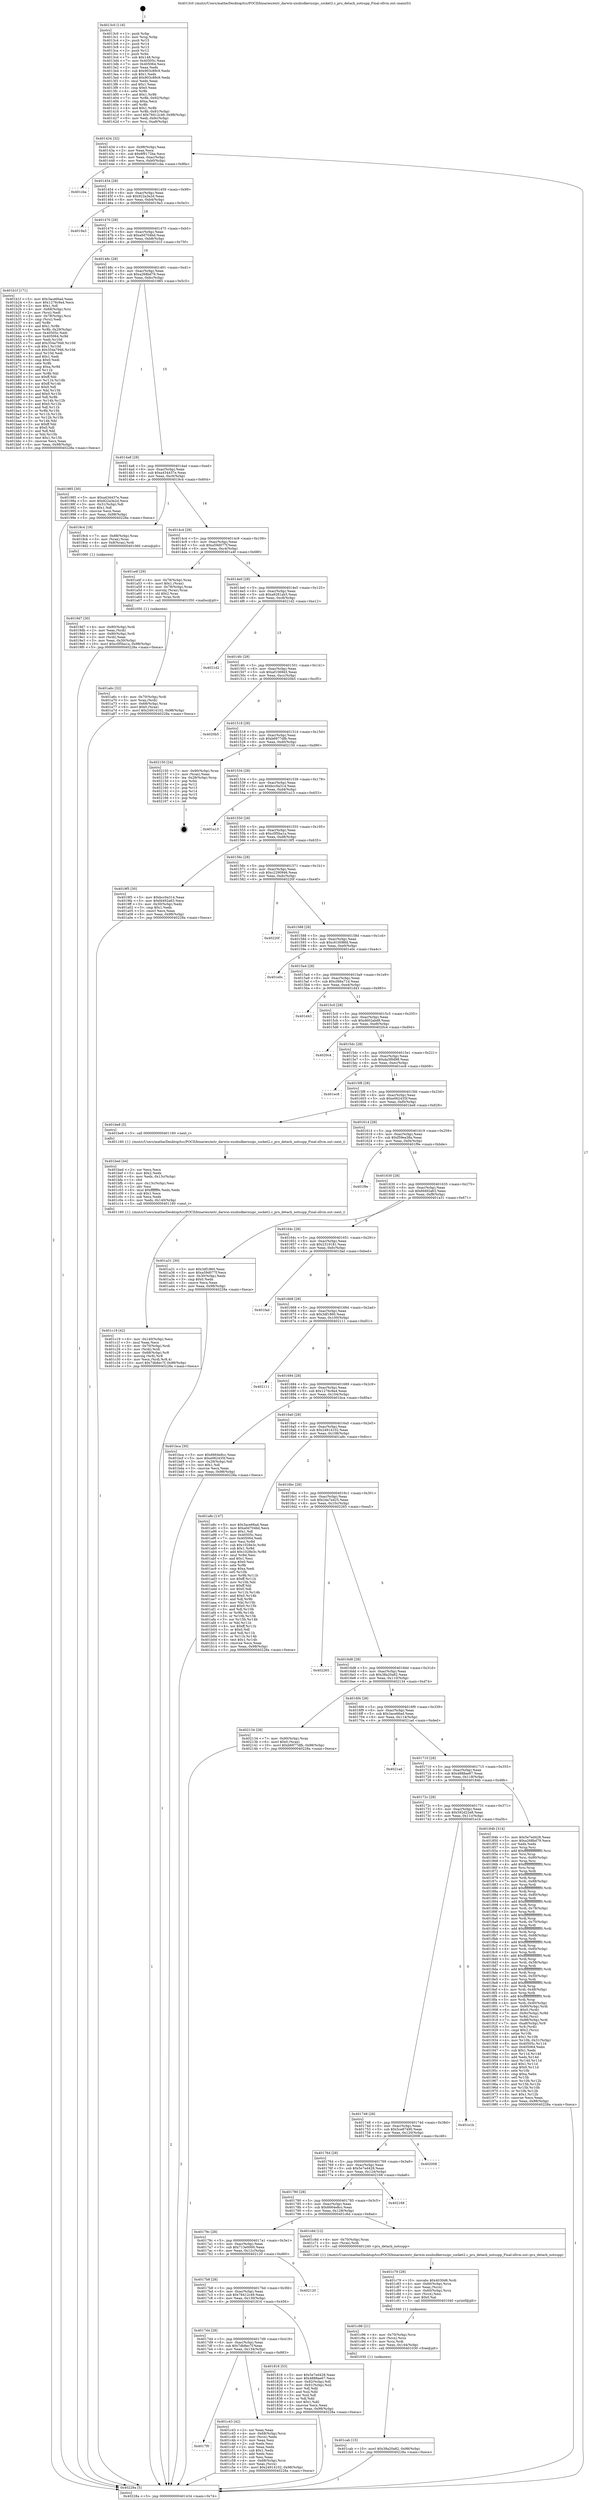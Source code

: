 digraph "0x4013c0" {
  label = "0x4013c0 (/mnt/c/Users/mathe/Desktop/tcc/POCII/binaries/extr_darwin-xnubsdkernuipc_socket2.c_pru_detach_notsupp_Final-ollvm.out::main(0))"
  labelloc = "t"
  node[shape=record]

  Entry [label="",width=0.3,height=0.3,shape=circle,fillcolor=black,style=filled]
  "0x401434" [label="{
     0x401434 [32]\l
     | [instrs]\l
     &nbsp;&nbsp;0x401434 \<+6\>: mov -0x98(%rbp),%eax\l
     &nbsp;&nbsp;0x40143a \<+2\>: mov %eax,%ecx\l
     &nbsp;&nbsp;0x40143c \<+6\>: sub $0x8f9172be,%ecx\l
     &nbsp;&nbsp;0x401442 \<+6\>: mov %eax,-0xac(%rbp)\l
     &nbsp;&nbsp;0x401448 \<+6\>: mov %ecx,-0xb0(%rbp)\l
     &nbsp;&nbsp;0x40144e \<+6\>: je 0000000000401cba \<main+0x8fa\>\l
  }"]
  "0x401cba" [label="{
     0x401cba\l
  }", style=dashed]
  "0x401454" [label="{
     0x401454 [28]\l
     | [instrs]\l
     &nbsp;&nbsp;0x401454 \<+5\>: jmp 0000000000401459 \<main+0x99\>\l
     &nbsp;&nbsp;0x401459 \<+6\>: mov -0xac(%rbp),%eax\l
     &nbsp;&nbsp;0x40145f \<+5\>: sub $0x922a3e2d,%eax\l
     &nbsp;&nbsp;0x401464 \<+6\>: mov %eax,-0xb4(%rbp)\l
     &nbsp;&nbsp;0x40146a \<+6\>: je 00000000004019a3 \<main+0x5e3\>\l
  }"]
  Exit [label="",width=0.3,height=0.3,shape=circle,fillcolor=black,style=filled,peripheries=2]
  "0x4019a3" [label="{
     0x4019a3\l
  }", style=dashed]
  "0x401470" [label="{
     0x401470 [28]\l
     | [instrs]\l
     &nbsp;&nbsp;0x401470 \<+5\>: jmp 0000000000401475 \<main+0xb5\>\l
     &nbsp;&nbsp;0x401475 \<+6\>: mov -0xac(%rbp),%eax\l
     &nbsp;&nbsp;0x40147b \<+5\>: sub $0xa0d704bd,%eax\l
     &nbsp;&nbsp;0x401480 \<+6\>: mov %eax,-0xb8(%rbp)\l
     &nbsp;&nbsp;0x401486 \<+6\>: je 0000000000401b1f \<main+0x75f\>\l
  }"]
  "0x401cab" [label="{
     0x401cab [15]\l
     | [instrs]\l
     &nbsp;&nbsp;0x401cab \<+10\>: movl $0x38a20a82,-0x98(%rbp)\l
     &nbsp;&nbsp;0x401cb5 \<+5\>: jmp 000000000040228a \<main+0xeca\>\l
  }"]
  "0x401b1f" [label="{
     0x401b1f [171]\l
     | [instrs]\l
     &nbsp;&nbsp;0x401b1f \<+5\>: mov $0x3ace66ad,%eax\l
     &nbsp;&nbsp;0x401b24 \<+5\>: mov $0x1276c9a4,%ecx\l
     &nbsp;&nbsp;0x401b29 \<+2\>: mov $0x1,%dl\l
     &nbsp;&nbsp;0x401b2b \<+4\>: mov -0x68(%rbp),%rsi\l
     &nbsp;&nbsp;0x401b2f \<+2\>: mov (%rsi),%edi\l
     &nbsp;&nbsp;0x401b31 \<+4\>: mov -0x78(%rbp),%rsi\l
     &nbsp;&nbsp;0x401b35 \<+2\>: cmp (%rsi),%edi\l
     &nbsp;&nbsp;0x401b37 \<+4\>: setl %r8b\l
     &nbsp;&nbsp;0x401b3b \<+4\>: and $0x1,%r8b\l
     &nbsp;&nbsp;0x401b3f \<+4\>: mov %r8b,-0x29(%rbp)\l
     &nbsp;&nbsp;0x401b43 \<+7\>: mov 0x40505c,%edi\l
     &nbsp;&nbsp;0x401b4a \<+8\>: mov 0x405064,%r9d\l
     &nbsp;&nbsp;0x401b52 \<+3\>: mov %edi,%r10d\l
     &nbsp;&nbsp;0x401b55 \<+7\>: add $0x354a7946,%r10d\l
     &nbsp;&nbsp;0x401b5c \<+4\>: sub $0x1,%r10d\l
     &nbsp;&nbsp;0x401b60 \<+7\>: sub $0x354a7946,%r10d\l
     &nbsp;&nbsp;0x401b67 \<+4\>: imul %r10d,%edi\l
     &nbsp;&nbsp;0x401b6b \<+3\>: and $0x1,%edi\l
     &nbsp;&nbsp;0x401b6e \<+3\>: cmp $0x0,%edi\l
     &nbsp;&nbsp;0x401b71 \<+4\>: sete %r8b\l
     &nbsp;&nbsp;0x401b75 \<+4\>: cmp $0xa,%r9d\l
     &nbsp;&nbsp;0x401b79 \<+4\>: setl %r11b\l
     &nbsp;&nbsp;0x401b7d \<+3\>: mov %r8b,%bl\l
     &nbsp;&nbsp;0x401b80 \<+3\>: xor $0xff,%bl\l
     &nbsp;&nbsp;0x401b83 \<+3\>: mov %r11b,%r14b\l
     &nbsp;&nbsp;0x401b86 \<+4\>: xor $0xff,%r14b\l
     &nbsp;&nbsp;0x401b8a \<+3\>: xor $0x0,%dl\l
     &nbsp;&nbsp;0x401b8d \<+3\>: mov %bl,%r15b\l
     &nbsp;&nbsp;0x401b90 \<+4\>: and $0x0,%r15b\l
     &nbsp;&nbsp;0x401b94 \<+3\>: and %dl,%r8b\l
     &nbsp;&nbsp;0x401b97 \<+3\>: mov %r14b,%r12b\l
     &nbsp;&nbsp;0x401b9a \<+4\>: and $0x0,%r12b\l
     &nbsp;&nbsp;0x401b9e \<+3\>: and %dl,%r11b\l
     &nbsp;&nbsp;0x401ba1 \<+3\>: or %r8b,%r15b\l
     &nbsp;&nbsp;0x401ba4 \<+3\>: or %r11b,%r12b\l
     &nbsp;&nbsp;0x401ba7 \<+3\>: xor %r12b,%r15b\l
     &nbsp;&nbsp;0x401baa \<+3\>: or %r14b,%bl\l
     &nbsp;&nbsp;0x401bad \<+3\>: xor $0xff,%bl\l
     &nbsp;&nbsp;0x401bb0 \<+3\>: or $0x0,%dl\l
     &nbsp;&nbsp;0x401bb3 \<+2\>: and %dl,%bl\l
     &nbsp;&nbsp;0x401bb5 \<+3\>: or %bl,%r15b\l
     &nbsp;&nbsp;0x401bb8 \<+4\>: test $0x1,%r15b\l
     &nbsp;&nbsp;0x401bbc \<+3\>: cmovne %ecx,%eax\l
     &nbsp;&nbsp;0x401bbf \<+6\>: mov %eax,-0x98(%rbp)\l
     &nbsp;&nbsp;0x401bc5 \<+5\>: jmp 000000000040228a \<main+0xeca\>\l
  }"]
  "0x40148c" [label="{
     0x40148c [28]\l
     | [instrs]\l
     &nbsp;&nbsp;0x40148c \<+5\>: jmp 0000000000401491 \<main+0xd1\>\l
     &nbsp;&nbsp;0x401491 \<+6\>: mov -0xac(%rbp),%eax\l
     &nbsp;&nbsp;0x401497 \<+5\>: sub $0xa268bd79,%eax\l
     &nbsp;&nbsp;0x40149c \<+6\>: mov %eax,-0xbc(%rbp)\l
     &nbsp;&nbsp;0x4014a2 \<+6\>: je 0000000000401985 \<main+0x5c5\>\l
  }"]
  "0x401c96" [label="{
     0x401c96 [21]\l
     | [instrs]\l
     &nbsp;&nbsp;0x401c96 \<+4\>: mov -0x70(%rbp),%rcx\l
     &nbsp;&nbsp;0x401c9a \<+3\>: mov (%rcx),%rcx\l
     &nbsp;&nbsp;0x401c9d \<+3\>: mov %rcx,%rdi\l
     &nbsp;&nbsp;0x401ca0 \<+6\>: mov %eax,-0x144(%rbp)\l
     &nbsp;&nbsp;0x401ca6 \<+5\>: call 0000000000401030 \<free@plt\>\l
     | [calls]\l
     &nbsp;&nbsp;0x401030 \{1\} (unknown)\l
  }"]
  "0x401985" [label="{
     0x401985 [30]\l
     | [instrs]\l
     &nbsp;&nbsp;0x401985 \<+5\>: mov $0xa434437e,%eax\l
     &nbsp;&nbsp;0x40198a \<+5\>: mov $0x922a3e2d,%ecx\l
     &nbsp;&nbsp;0x40198f \<+3\>: mov -0x31(%rbp),%dl\l
     &nbsp;&nbsp;0x401992 \<+3\>: test $0x1,%dl\l
     &nbsp;&nbsp;0x401995 \<+3\>: cmovne %ecx,%eax\l
     &nbsp;&nbsp;0x401998 \<+6\>: mov %eax,-0x98(%rbp)\l
     &nbsp;&nbsp;0x40199e \<+5\>: jmp 000000000040228a \<main+0xeca\>\l
  }"]
  "0x4014a8" [label="{
     0x4014a8 [28]\l
     | [instrs]\l
     &nbsp;&nbsp;0x4014a8 \<+5\>: jmp 00000000004014ad \<main+0xed\>\l
     &nbsp;&nbsp;0x4014ad \<+6\>: mov -0xac(%rbp),%eax\l
     &nbsp;&nbsp;0x4014b3 \<+5\>: sub $0xa434437e,%eax\l
     &nbsp;&nbsp;0x4014b8 \<+6\>: mov %eax,-0xc0(%rbp)\l
     &nbsp;&nbsp;0x4014be \<+6\>: je 00000000004019c4 \<main+0x604\>\l
  }"]
  "0x401c79" [label="{
     0x401c79 [29]\l
     | [instrs]\l
     &nbsp;&nbsp;0x401c79 \<+10\>: movabs $0x4030d6,%rdi\l
     &nbsp;&nbsp;0x401c83 \<+4\>: mov -0x60(%rbp),%rcx\l
     &nbsp;&nbsp;0x401c87 \<+2\>: mov %eax,(%rcx)\l
     &nbsp;&nbsp;0x401c89 \<+4\>: mov -0x60(%rbp),%rcx\l
     &nbsp;&nbsp;0x401c8d \<+2\>: mov (%rcx),%esi\l
     &nbsp;&nbsp;0x401c8f \<+2\>: mov $0x0,%al\l
     &nbsp;&nbsp;0x401c91 \<+5\>: call 0000000000401040 \<printf@plt\>\l
     | [calls]\l
     &nbsp;&nbsp;0x401040 \{1\} (unknown)\l
  }"]
  "0x4019c4" [label="{
     0x4019c4 [19]\l
     | [instrs]\l
     &nbsp;&nbsp;0x4019c4 \<+7\>: mov -0x88(%rbp),%rax\l
     &nbsp;&nbsp;0x4019cb \<+3\>: mov (%rax),%rax\l
     &nbsp;&nbsp;0x4019ce \<+4\>: mov 0x8(%rax),%rdi\l
     &nbsp;&nbsp;0x4019d2 \<+5\>: call 0000000000401060 \<atoi@plt\>\l
     | [calls]\l
     &nbsp;&nbsp;0x401060 \{1\} (unknown)\l
  }"]
  "0x4014c4" [label="{
     0x4014c4 [28]\l
     | [instrs]\l
     &nbsp;&nbsp;0x4014c4 \<+5\>: jmp 00000000004014c9 \<main+0x109\>\l
     &nbsp;&nbsp;0x4014c9 \<+6\>: mov -0xac(%rbp),%eax\l
     &nbsp;&nbsp;0x4014cf \<+5\>: sub $0xa59d077f,%eax\l
     &nbsp;&nbsp;0x4014d4 \<+6\>: mov %eax,-0xc4(%rbp)\l
     &nbsp;&nbsp;0x4014da \<+6\>: je 0000000000401a4f \<main+0x68f\>\l
  }"]
  "0x4017f0" [label="{
     0x4017f0\l
  }", style=dashed]
  "0x401a4f" [label="{
     0x401a4f [29]\l
     | [instrs]\l
     &nbsp;&nbsp;0x401a4f \<+4\>: mov -0x78(%rbp),%rax\l
     &nbsp;&nbsp;0x401a53 \<+6\>: movl $0x1,(%rax)\l
     &nbsp;&nbsp;0x401a59 \<+4\>: mov -0x78(%rbp),%rax\l
     &nbsp;&nbsp;0x401a5d \<+3\>: movslq (%rax),%rax\l
     &nbsp;&nbsp;0x401a60 \<+4\>: shl $0x2,%rax\l
     &nbsp;&nbsp;0x401a64 \<+3\>: mov %rax,%rdi\l
     &nbsp;&nbsp;0x401a67 \<+5\>: call 0000000000401050 \<malloc@plt\>\l
     | [calls]\l
     &nbsp;&nbsp;0x401050 \{1\} (unknown)\l
  }"]
  "0x4014e0" [label="{
     0x4014e0 [28]\l
     | [instrs]\l
     &nbsp;&nbsp;0x4014e0 \<+5\>: jmp 00000000004014e5 \<main+0x125\>\l
     &nbsp;&nbsp;0x4014e5 \<+6\>: mov -0xac(%rbp),%eax\l
     &nbsp;&nbsp;0x4014eb \<+5\>: sub $0xa9281ab3,%eax\l
     &nbsp;&nbsp;0x4014f0 \<+6\>: mov %eax,-0xc8(%rbp)\l
     &nbsp;&nbsp;0x4014f6 \<+6\>: je 00000000004021d2 \<main+0xe12\>\l
  }"]
  "0x401c43" [label="{
     0x401c43 [42]\l
     | [instrs]\l
     &nbsp;&nbsp;0x401c43 \<+2\>: xor %eax,%eax\l
     &nbsp;&nbsp;0x401c45 \<+4\>: mov -0x68(%rbp),%rcx\l
     &nbsp;&nbsp;0x401c49 \<+2\>: mov (%rcx),%edx\l
     &nbsp;&nbsp;0x401c4b \<+2\>: mov %eax,%esi\l
     &nbsp;&nbsp;0x401c4d \<+2\>: sub %edx,%esi\l
     &nbsp;&nbsp;0x401c4f \<+2\>: mov %eax,%edx\l
     &nbsp;&nbsp;0x401c51 \<+3\>: sub $0x1,%edx\l
     &nbsp;&nbsp;0x401c54 \<+2\>: add %edx,%esi\l
     &nbsp;&nbsp;0x401c56 \<+2\>: sub %esi,%eax\l
     &nbsp;&nbsp;0x401c58 \<+4\>: mov -0x68(%rbp),%rcx\l
     &nbsp;&nbsp;0x401c5c \<+2\>: mov %eax,(%rcx)\l
     &nbsp;&nbsp;0x401c5e \<+10\>: movl $0x24914102,-0x98(%rbp)\l
     &nbsp;&nbsp;0x401c68 \<+5\>: jmp 000000000040228a \<main+0xeca\>\l
  }"]
  "0x4021d2" [label="{
     0x4021d2\l
  }", style=dashed]
  "0x4014fc" [label="{
     0x4014fc [28]\l
     | [instrs]\l
     &nbsp;&nbsp;0x4014fc \<+5\>: jmp 0000000000401501 \<main+0x141\>\l
     &nbsp;&nbsp;0x401501 \<+6\>: mov -0xac(%rbp),%eax\l
     &nbsp;&nbsp;0x401507 \<+5\>: sub $0xaf1569d3,%eax\l
     &nbsp;&nbsp;0x40150c \<+6\>: mov %eax,-0xcc(%rbp)\l
     &nbsp;&nbsp;0x401512 \<+6\>: je 00000000004020b5 \<main+0xcf5\>\l
  }"]
  "0x401c19" [label="{
     0x401c19 [42]\l
     | [instrs]\l
     &nbsp;&nbsp;0x401c19 \<+6\>: mov -0x140(%rbp),%ecx\l
     &nbsp;&nbsp;0x401c1f \<+3\>: imul %eax,%ecx\l
     &nbsp;&nbsp;0x401c22 \<+4\>: mov -0x70(%rbp),%rdi\l
     &nbsp;&nbsp;0x401c26 \<+3\>: mov (%rdi),%rdi\l
     &nbsp;&nbsp;0x401c29 \<+4\>: mov -0x68(%rbp),%r8\l
     &nbsp;&nbsp;0x401c2d \<+3\>: movslq (%r8),%r8\l
     &nbsp;&nbsp;0x401c30 \<+4\>: mov %ecx,(%rdi,%r8,4)\l
     &nbsp;&nbsp;0x401c34 \<+10\>: movl $0x7db8ec7f,-0x98(%rbp)\l
     &nbsp;&nbsp;0x401c3e \<+5\>: jmp 000000000040228a \<main+0xeca\>\l
  }"]
  "0x4020b5" [label="{
     0x4020b5\l
  }", style=dashed]
  "0x401518" [label="{
     0x401518 [28]\l
     | [instrs]\l
     &nbsp;&nbsp;0x401518 \<+5\>: jmp 000000000040151d \<main+0x15d\>\l
     &nbsp;&nbsp;0x40151d \<+6\>: mov -0xac(%rbp),%eax\l
     &nbsp;&nbsp;0x401523 \<+5\>: sub $0xb6977dfb,%eax\l
     &nbsp;&nbsp;0x401528 \<+6\>: mov %eax,-0xd0(%rbp)\l
     &nbsp;&nbsp;0x40152e \<+6\>: je 0000000000402150 \<main+0xd90\>\l
  }"]
  "0x401bed" [label="{
     0x401bed [44]\l
     | [instrs]\l
     &nbsp;&nbsp;0x401bed \<+2\>: xor %ecx,%ecx\l
     &nbsp;&nbsp;0x401bef \<+5\>: mov $0x2,%edx\l
     &nbsp;&nbsp;0x401bf4 \<+6\>: mov %edx,-0x13c(%rbp)\l
     &nbsp;&nbsp;0x401bfa \<+1\>: cltd\l
     &nbsp;&nbsp;0x401bfb \<+6\>: mov -0x13c(%rbp),%esi\l
     &nbsp;&nbsp;0x401c01 \<+2\>: idiv %esi\l
     &nbsp;&nbsp;0x401c03 \<+6\>: imul $0xfffffffe,%edx,%edx\l
     &nbsp;&nbsp;0x401c09 \<+3\>: sub $0x1,%ecx\l
     &nbsp;&nbsp;0x401c0c \<+2\>: sub %ecx,%edx\l
     &nbsp;&nbsp;0x401c0e \<+6\>: mov %edx,-0x140(%rbp)\l
     &nbsp;&nbsp;0x401c14 \<+5\>: call 0000000000401160 \<next_i\>\l
     | [calls]\l
     &nbsp;&nbsp;0x401160 \{1\} (/mnt/c/Users/mathe/Desktop/tcc/POCII/binaries/extr_darwin-xnubsdkernuipc_socket2.c_pru_detach_notsupp_Final-ollvm.out::next_i)\l
  }"]
  "0x402150" [label="{
     0x402150 [24]\l
     | [instrs]\l
     &nbsp;&nbsp;0x402150 \<+7\>: mov -0x90(%rbp),%rax\l
     &nbsp;&nbsp;0x402157 \<+2\>: mov (%rax),%eax\l
     &nbsp;&nbsp;0x402159 \<+4\>: lea -0x28(%rbp),%rsp\l
     &nbsp;&nbsp;0x40215d \<+1\>: pop %rbx\l
     &nbsp;&nbsp;0x40215e \<+2\>: pop %r12\l
     &nbsp;&nbsp;0x402160 \<+2\>: pop %r13\l
     &nbsp;&nbsp;0x402162 \<+2\>: pop %r14\l
     &nbsp;&nbsp;0x402164 \<+2\>: pop %r15\l
     &nbsp;&nbsp;0x402166 \<+1\>: pop %rbp\l
     &nbsp;&nbsp;0x402167 \<+1\>: ret\l
  }"]
  "0x401534" [label="{
     0x401534 [28]\l
     | [instrs]\l
     &nbsp;&nbsp;0x401534 \<+5\>: jmp 0000000000401539 \<main+0x179\>\l
     &nbsp;&nbsp;0x401539 \<+6\>: mov -0xac(%rbp),%eax\l
     &nbsp;&nbsp;0x40153f \<+5\>: sub $0xbcc0a314,%eax\l
     &nbsp;&nbsp;0x401544 \<+6\>: mov %eax,-0xd4(%rbp)\l
     &nbsp;&nbsp;0x40154a \<+6\>: je 0000000000401a13 \<main+0x653\>\l
  }"]
  "0x401a6c" [label="{
     0x401a6c [32]\l
     | [instrs]\l
     &nbsp;&nbsp;0x401a6c \<+4\>: mov -0x70(%rbp),%rdi\l
     &nbsp;&nbsp;0x401a70 \<+3\>: mov %rax,(%rdi)\l
     &nbsp;&nbsp;0x401a73 \<+4\>: mov -0x68(%rbp),%rax\l
     &nbsp;&nbsp;0x401a77 \<+6\>: movl $0x0,(%rax)\l
     &nbsp;&nbsp;0x401a7d \<+10\>: movl $0x24914102,-0x98(%rbp)\l
     &nbsp;&nbsp;0x401a87 \<+5\>: jmp 000000000040228a \<main+0xeca\>\l
  }"]
  "0x401a13" [label="{
     0x401a13\l
  }", style=dashed]
  "0x401550" [label="{
     0x401550 [28]\l
     | [instrs]\l
     &nbsp;&nbsp;0x401550 \<+5\>: jmp 0000000000401555 \<main+0x195\>\l
     &nbsp;&nbsp;0x401555 \<+6\>: mov -0xac(%rbp),%eax\l
     &nbsp;&nbsp;0x40155b \<+5\>: sub $0xc0f5ba1a,%eax\l
     &nbsp;&nbsp;0x401560 \<+6\>: mov %eax,-0xd8(%rbp)\l
     &nbsp;&nbsp;0x401566 \<+6\>: je 00000000004019f5 \<main+0x635\>\l
  }"]
  "0x4019d7" [label="{
     0x4019d7 [30]\l
     | [instrs]\l
     &nbsp;&nbsp;0x4019d7 \<+4\>: mov -0x80(%rbp),%rdi\l
     &nbsp;&nbsp;0x4019db \<+2\>: mov %eax,(%rdi)\l
     &nbsp;&nbsp;0x4019dd \<+4\>: mov -0x80(%rbp),%rdi\l
     &nbsp;&nbsp;0x4019e1 \<+2\>: mov (%rdi),%eax\l
     &nbsp;&nbsp;0x4019e3 \<+3\>: mov %eax,-0x30(%rbp)\l
     &nbsp;&nbsp;0x4019e6 \<+10\>: movl $0xc0f5ba1a,-0x98(%rbp)\l
     &nbsp;&nbsp;0x4019f0 \<+5\>: jmp 000000000040228a \<main+0xeca\>\l
  }"]
  "0x4019f5" [label="{
     0x4019f5 [30]\l
     | [instrs]\l
     &nbsp;&nbsp;0x4019f5 \<+5\>: mov $0xbcc0a314,%eax\l
     &nbsp;&nbsp;0x4019fa \<+5\>: mov $0xfd492a63,%ecx\l
     &nbsp;&nbsp;0x4019ff \<+3\>: mov -0x30(%rbp),%edx\l
     &nbsp;&nbsp;0x401a02 \<+3\>: cmp $0x1,%edx\l
     &nbsp;&nbsp;0x401a05 \<+3\>: cmovl %ecx,%eax\l
     &nbsp;&nbsp;0x401a08 \<+6\>: mov %eax,-0x98(%rbp)\l
     &nbsp;&nbsp;0x401a0e \<+5\>: jmp 000000000040228a \<main+0xeca\>\l
  }"]
  "0x40156c" [label="{
     0x40156c [28]\l
     | [instrs]\l
     &nbsp;&nbsp;0x40156c \<+5\>: jmp 0000000000401571 \<main+0x1b1\>\l
     &nbsp;&nbsp;0x401571 \<+6\>: mov -0xac(%rbp),%eax\l
     &nbsp;&nbsp;0x401577 \<+5\>: sub $0xc2290946,%eax\l
     &nbsp;&nbsp;0x40157c \<+6\>: mov %eax,-0xdc(%rbp)\l
     &nbsp;&nbsp;0x401582 \<+6\>: je 000000000040220f \<main+0xe4f\>\l
  }"]
  "0x4013c0" [label="{
     0x4013c0 [116]\l
     | [instrs]\l
     &nbsp;&nbsp;0x4013c0 \<+1\>: push %rbp\l
     &nbsp;&nbsp;0x4013c1 \<+3\>: mov %rsp,%rbp\l
     &nbsp;&nbsp;0x4013c4 \<+2\>: push %r15\l
     &nbsp;&nbsp;0x4013c6 \<+2\>: push %r14\l
     &nbsp;&nbsp;0x4013c8 \<+2\>: push %r13\l
     &nbsp;&nbsp;0x4013ca \<+2\>: push %r12\l
     &nbsp;&nbsp;0x4013cc \<+1\>: push %rbx\l
     &nbsp;&nbsp;0x4013cd \<+7\>: sub $0x148,%rsp\l
     &nbsp;&nbsp;0x4013d4 \<+7\>: mov 0x40505c,%eax\l
     &nbsp;&nbsp;0x4013db \<+7\>: mov 0x405064,%ecx\l
     &nbsp;&nbsp;0x4013e2 \<+2\>: mov %eax,%edx\l
     &nbsp;&nbsp;0x4013e4 \<+6\>: sub $0x903c89c9,%edx\l
     &nbsp;&nbsp;0x4013ea \<+3\>: sub $0x1,%edx\l
     &nbsp;&nbsp;0x4013ed \<+6\>: add $0x903c89c9,%edx\l
     &nbsp;&nbsp;0x4013f3 \<+3\>: imul %edx,%eax\l
     &nbsp;&nbsp;0x4013f6 \<+3\>: and $0x1,%eax\l
     &nbsp;&nbsp;0x4013f9 \<+3\>: cmp $0x0,%eax\l
     &nbsp;&nbsp;0x4013fc \<+4\>: sete %r8b\l
     &nbsp;&nbsp;0x401400 \<+4\>: and $0x1,%r8b\l
     &nbsp;&nbsp;0x401404 \<+7\>: mov %r8b,-0x92(%rbp)\l
     &nbsp;&nbsp;0x40140b \<+3\>: cmp $0xa,%ecx\l
     &nbsp;&nbsp;0x40140e \<+4\>: setl %r8b\l
     &nbsp;&nbsp;0x401412 \<+4\>: and $0x1,%r8b\l
     &nbsp;&nbsp;0x401416 \<+7\>: mov %r8b,-0x91(%rbp)\l
     &nbsp;&nbsp;0x40141d \<+10\>: movl $0x78412c49,-0x98(%rbp)\l
     &nbsp;&nbsp;0x401427 \<+6\>: mov %edi,-0x9c(%rbp)\l
     &nbsp;&nbsp;0x40142d \<+7\>: mov %rsi,-0xa8(%rbp)\l
  }"]
  "0x40220f" [label="{
     0x40220f\l
  }", style=dashed]
  "0x401588" [label="{
     0x401588 [28]\l
     | [instrs]\l
     &nbsp;&nbsp;0x401588 \<+5\>: jmp 000000000040158d \<main+0x1cd\>\l
     &nbsp;&nbsp;0x40158d \<+6\>: mov -0xac(%rbp),%eax\l
     &nbsp;&nbsp;0x401593 \<+5\>: sub $0xc616088d,%eax\l
     &nbsp;&nbsp;0x401598 \<+6\>: mov %eax,-0xe0(%rbp)\l
     &nbsp;&nbsp;0x40159e \<+6\>: je 0000000000401e0c \<main+0xa4c\>\l
  }"]
  "0x40228a" [label="{
     0x40228a [5]\l
     | [instrs]\l
     &nbsp;&nbsp;0x40228a \<+5\>: jmp 0000000000401434 \<main+0x74\>\l
  }"]
  "0x401e0c" [label="{
     0x401e0c\l
  }", style=dashed]
  "0x4015a4" [label="{
     0x4015a4 [28]\l
     | [instrs]\l
     &nbsp;&nbsp;0x4015a4 \<+5\>: jmp 00000000004015a9 \<main+0x1e9\>\l
     &nbsp;&nbsp;0x4015a9 \<+6\>: mov -0xac(%rbp),%eax\l
     &nbsp;&nbsp;0x4015af \<+5\>: sub $0xcf46a71d,%eax\l
     &nbsp;&nbsp;0x4015b4 \<+6\>: mov %eax,-0xe4(%rbp)\l
     &nbsp;&nbsp;0x4015ba \<+6\>: je 0000000000401d43 \<main+0x983\>\l
  }"]
  "0x4017d4" [label="{
     0x4017d4 [28]\l
     | [instrs]\l
     &nbsp;&nbsp;0x4017d4 \<+5\>: jmp 00000000004017d9 \<main+0x419\>\l
     &nbsp;&nbsp;0x4017d9 \<+6\>: mov -0xac(%rbp),%eax\l
     &nbsp;&nbsp;0x4017df \<+5\>: sub $0x7db8ec7f,%eax\l
     &nbsp;&nbsp;0x4017e4 \<+6\>: mov %eax,-0x134(%rbp)\l
     &nbsp;&nbsp;0x4017ea \<+6\>: je 0000000000401c43 \<main+0x883\>\l
  }"]
  "0x401d43" [label="{
     0x401d43\l
  }", style=dashed]
  "0x4015c0" [label="{
     0x4015c0 [28]\l
     | [instrs]\l
     &nbsp;&nbsp;0x4015c0 \<+5\>: jmp 00000000004015c5 \<main+0x205\>\l
     &nbsp;&nbsp;0x4015c5 \<+6\>: mov -0xac(%rbp),%eax\l
     &nbsp;&nbsp;0x4015cb \<+5\>: sub $0xd602abd8,%eax\l
     &nbsp;&nbsp;0x4015d0 \<+6\>: mov %eax,-0xe8(%rbp)\l
     &nbsp;&nbsp;0x4015d6 \<+6\>: je 00000000004020c4 \<main+0xd04\>\l
  }"]
  "0x401816" [label="{
     0x401816 [53]\l
     | [instrs]\l
     &nbsp;&nbsp;0x401816 \<+5\>: mov $0x5e7ed428,%eax\l
     &nbsp;&nbsp;0x40181b \<+5\>: mov $0x4888ae67,%ecx\l
     &nbsp;&nbsp;0x401820 \<+6\>: mov -0x92(%rbp),%dl\l
     &nbsp;&nbsp;0x401826 \<+7\>: mov -0x91(%rbp),%sil\l
     &nbsp;&nbsp;0x40182d \<+3\>: mov %dl,%dil\l
     &nbsp;&nbsp;0x401830 \<+3\>: and %sil,%dil\l
     &nbsp;&nbsp;0x401833 \<+3\>: xor %sil,%dl\l
     &nbsp;&nbsp;0x401836 \<+3\>: or %dl,%dil\l
     &nbsp;&nbsp;0x401839 \<+4\>: test $0x1,%dil\l
     &nbsp;&nbsp;0x40183d \<+3\>: cmovne %ecx,%eax\l
     &nbsp;&nbsp;0x401840 \<+6\>: mov %eax,-0x98(%rbp)\l
     &nbsp;&nbsp;0x401846 \<+5\>: jmp 000000000040228a \<main+0xeca\>\l
  }"]
  "0x4020c4" [label="{
     0x4020c4\l
  }", style=dashed]
  "0x4015dc" [label="{
     0x4015dc [28]\l
     | [instrs]\l
     &nbsp;&nbsp;0x4015dc \<+5\>: jmp 00000000004015e1 \<main+0x221\>\l
     &nbsp;&nbsp;0x4015e1 \<+6\>: mov -0xac(%rbp),%eax\l
     &nbsp;&nbsp;0x4015e7 \<+5\>: sub $0xda3f0d98,%eax\l
     &nbsp;&nbsp;0x4015ec \<+6\>: mov %eax,-0xec(%rbp)\l
     &nbsp;&nbsp;0x4015f2 \<+6\>: je 0000000000401ec8 \<main+0xb08\>\l
  }"]
  "0x4017b8" [label="{
     0x4017b8 [28]\l
     | [instrs]\l
     &nbsp;&nbsp;0x4017b8 \<+5\>: jmp 00000000004017bd \<main+0x3fd\>\l
     &nbsp;&nbsp;0x4017bd \<+6\>: mov -0xac(%rbp),%eax\l
     &nbsp;&nbsp;0x4017c3 \<+5\>: sub $0x78412c49,%eax\l
     &nbsp;&nbsp;0x4017c8 \<+6\>: mov %eax,-0x130(%rbp)\l
     &nbsp;&nbsp;0x4017ce \<+6\>: je 0000000000401816 \<main+0x456\>\l
  }"]
  "0x401ec8" [label="{
     0x401ec8\l
  }", style=dashed]
  "0x4015f8" [label="{
     0x4015f8 [28]\l
     | [instrs]\l
     &nbsp;&nbsp;0x4015f8 \<+5\>: jmp 00000000004015fd \<main+0x23d\>\l
     &nbsp;&nbsp;0x4015fd \<+6\>: mov -0xac(%rbp),%eax\l
     &nbsp;&nbsp;0x401603 \<+5\>: sub $0xe062435f,%eax\l
     &nbsp;&nbsp;0x401608 \<+6\>: mov %eax,-0xf0(%rbp)\l
     &nbsp;&nbsp;0x40160e \<+6\>: je 0000000000401be8 \<main+0x828\>\l
  }"]
  "0x402120" [label="{
     0x402120\l
  }", style=dashed]
  "0x401be8" [label="{
     0x401be8 [5]\l
     | [instrs]\l
     &nbsp;&nbsp;0x401be8 \<+5\>: call 0000000000401160 \<next_i\>\l
     | [calls]\l
     &nbsp;&nbsp;0x401160 \{1\} (/mnt/c/Users/mathe/Desktop/tcc/POCII/binaries/extr_darwin-xnubsdkernuipc_socket2.c_pru_detach_notsupp_Final-ollvm.out::next_i)\l
  }"]
  "0x401614" [label="{
     0x401614 [28]\l
     | [instrs]\l
     &nbsp;&nbsp;0x401614 \<+5\>: jmp 0000000000401619 \<main+0x259\>\l
     &nbsp;&nbsp;0x401619 \<+6\>: mov -0xac(%rbp),%eax\l
     &nbsp;&nbsp;0x40161f \<+5\>: sub $0xf59ea38a,%eax\l
     &nbsp;&nbsp;0x401624 \<+6\>: mov %eax,-0xf4(%rbp)\l
     &nbsp;&nbsp;0x40162a \<+6\>: je 0000000000401f9e \<main+0xbde\>\l
  }"]
  "0x40179c" [label="{
     0x40179c [28]\l
     | [instrs]\l
     &nbsp;&nbsp;0x40179c \<+5\>: jmp 00000000004017a1 \<main+0x3e1\>\l
     &nbsp;&nbsp;0x4017a1 \<+6\>: mov -0xac(%rbp),%eax\l
     &nbsp;&nbsp;0x4017a7 \<+5\>: sub $0x713e0000,%eax\l
     &nbsp;&nbsp;0x4017ac \<+6\>: mov %eax,-0x12c(%rbp)\l
     &nbsp;&nbsp;0x4017b2 \<+6\>: je 0000000000402120 \<main+0xd60\>\l
  }"]
  "0x401f9e" [label="{
     0x401f9e\l
  }", style=dashed]
  "0x401630" [label="{
     0x401630 [28]\l
     | [instrs]\l
     &nbsp;&nbsp;0x401630 \<+5\>: jmp 0000000000401635 \<main+0x275\>\l
     &nbsp;&nbsp;0x401635 \<+6\>: mov -0xac(%rbp),%eax\l
     &nbsp;&nbsp;0x40163b \<+5\>: sub $0xfd492a63,%eax\l
     &nbsp;&nbsp;0x401640 \<+6\>: mov %eax,-0xf8(%rbp)\l
     &nbsp;&nbsp;0x401646 \<+6\>: je 0000000000401a31 \<main+0x671\>\l
  }"]
  "0x401c6d" [label="{
     0x401c6d [12]\l
     | [instrs]\l
     &nbsp;&nbsp;0x401c6d \<+4\>: mov -0x70(%rbp),%rax\l
     &nbsp;&nbsp;0x401c71 \<+3\>: mov (%rax),%rdi\l
     &nbsp;&nbsp;0x401c74 \<+5\>: call 0000000000401240 \<pru_detach_notsupp\>\l
     | [calls]\l
     &nbsp;&nbsp;0x401240 \{1\} (/mnt/c/Users/mathe/Desktop/tcc/POCII/binaries/extr_darwin-xnubsdkernuipc_socket2.c_pru_detach_notsupp_Final-ollvm.out::pru_detach_notsupp)\l
  }"]
  "0x401a31" [label="{
     0x401a31 [30]\l
     | [instrs]\l
     &nbsp;&nbsp;0x401a31 \<+5\>: mov $0x3df1860,%eax\l
     &nbsp;&nbsp;0x401a36 \<+5\>: mov $0xa59d077f,%ecx\l
     &nbsp;&nbsp;0x401a3b \<+3\>: mov -0x30(%rbp),%edx\l
     &nbsp;&nbsp;0x401a3e \<+3\>: cmp $0x0,%edx\l
     &nbsp;&nbsp;0x401a41 \<+3\>: cmove %ecx,%eax\l
     &nbsp;&nbsp;0x401a44 \<+6\>: mov %eax,-0x98(%rbp)\l
     &nbsp;&nbsp;0x401a4a \<+5\>: jmp 000000000040228a \<main+0xeca\>\l
  }"]
  "0x40164c" [label="{
     0x40164c [28]\l
     | [instrs]\l
     &nbsp;&nbsp;0x40164c \<+5\>: jmp 0000000000401651 \<main+0x291\>\l
     &nbsp;&nbsp;0x401651 \<+6\>: mov -0xac(%rbp),%eax\l
     &nbsp;&nbsp;0x401657 \<+5\>: sub $0x2319181,%eax\l
     &nbsp;&nbsp;0x40165c \<+6\>: mov %eax,-0xfc(%rbp)\l
     &nbsp;&nbsp;0x401662 \<+6\>: je 0000000000401fad \<main+0xbed\>\l
  }"]
  "0x401780" [label="{
     0x401780 [28]\l
     | [instrs]\l
     &nbsp;&nbsp;0x401780 \<+5\>: jmp 0000000000401785 \<main+0x3c5\>\l
     &nbsp;&nbsp;0x401785 \<+6\>: mov -0xac(%rbp),%eax\l
     &nbsp;&nbsp;0x40178b \<+5\>: sub $0x6664e8cc,%eax\l
     &nbsp;&nbsp;0x401790 \<+6\>: mov %eax,-0x128(%rbp)\l
     &nbsp;&nbsp;0x401796 \<+6\>: je 0000000000401c6d \<main+0x8ad\>\l
  }"]
  "0x401fad" [label="{
     0x401fad\l
  }", style=dashed]
  "0x401668" [label="{
     0x401668 [28]\l
     | [instrs]\l
     &nbsp;&nbsp;0x401668 \<+5\>: jmp 000000000040166d \<main+0x2ad\>\l
     &nbsp;&nbsp;0x40166d \<+6\>: mov -0xac(%rbp),%eax\l
     &nbsp;&nbsp;0x401673 \<+5\>: sub $0x3df1860,%eax\l
     &nbsp;&nbsp;0x401678 \<+6\>: mov %eax,-0x100(%rbp)\l
     &nbsp;&nbsp;0x40167e \<+6\>: je 0000000000402111 \<main+0xd51\>\l
  }"]
  "0x402168" [label="{
     0x402168\l
  }", style=dashed]
  "0x402111" [label="{
     0x402111\l
  }", style=dashed]
  "0x401684" [label="{
     0x401684 [28]\l
     | [instrs]\l
     &nbsp;&nbsp;0x401684 \<+5\>: jmp 0000000000401689 \<main+0x2c9\>\l
     &nbsp;&nbsp;0x401689 \<+6\>: mov -0xac(%rbp),%eax\l
     &nbsp;&nbsp;0x40168f \<+5\>: sub $0x1276c9a4,%eax\l
     &nbsp;&nbsp;0x401694 \<+6\>: mov %eax,-0x104(%rbp)\l
     &nbsp;&nbsp;0x40169a \<+6\>: je 0000000000401bca \<main+0x80a\>\l
  }"]
  "0x401764" [label="{
     0x401764 [28]\l
     | [instrs]\l
     &nbsp;&nbsp;0x401764 \<+5\>: jmp 0000000000401769 \<main+0x3a9\>\l
     &nbsp;&nbsp;0x401769 \<+6\>: mov -0xac(%rbp),%eax\l
     &nbsp;&nbsp;0x40176f \<+5\>: sub $0x5e7ed428,%eax\l
     &nbsp;&nbsp;0x401774 \<+6\>: mov %eax,-0x124(%rbp)\l
     &nbsp;&nbsp;0x40177a \<+6\>: je 0000000000402168 \<main+0xda8\>\l
  }"]
  "0x401bca" [label="{
     0x401bca [30]\l
     | [instrs]\l
     &nbsp;&nbsp;0x401bca \<+5\>: mov $0x6664e8cc,%eax\l
     &nbsp;&nbsp;0x401bcf \<+5\>: mov $0xe062435f,%ecx\l
     &nbsp;&nbsp;0x401bd4 \<+3\>: mov -0x29(%rbp),%dl\l
     &nbsp;&nbsp;0x401bd7 \<+3\>: test $0x1,%dl\l
     &nbsp;&nbsp;0x401bda \<+3\>: cmovne %ecx,%eax\l
     &nbsp;&nbsp;0x401bdd \<+6\>: mov %eax,-0x98(%rbp)\l
     &nbsp;&nbsp;0x401be3 \<+5\>: jmp 000000000040228a \<main+0xeca\>\l
  }"]
  "0x4016a0" [label="{
     0x4016a0 [28]\l
     | [instrs]\l
     &nbsp;&nbsp;0x4016a0 \<+5\>: jmp 00000000004016a5 \<main+0x2e5\>\l
     &nbsp;&nbsp;0x4016a5 \<+6\>: mov -0xac(%rbp),%eax\l
     &nbsp;&nbsp;0x4016ab \<+5\>: sub $0x24914102,%eax\l
     &nbsp;&nbsp;0x4016b0 \<+6\>: mov %eax,-0x108(%rbp)\l
     &nbsp;&nbsp;0x4016b6 \<+6\>: je 0000000000401a8c \<main+0x6cc\>\l
  }"]
  "0x402008" [label="{
     0x402008\l
  }", style=dashed]
  "0x401a8c" [label="{
     0x401a8c [147]\l
     | [instrs]\l
     &nbsp;&nbsp;0x401a8c \<+5\>: mov $0x3ace66ad,%eax\l
     &nbsp;&nbsp;0x401a91 \<+5\>: mov $0xa0d704bd,%ecx\l
     &nbsp;&nbsp;0x401a96 \<+2\>: mov $0x1,%dl\l
     &nbsp;&nbsp;0x401a98 \<+7\>: mov 0x40505c,%esi\l
     &nbsp;&nbsp;0x401a9f \<+7\>: mov 0x405064,%edi\l
     &nbsp;&nbsp;0x401aa6 \<+3\>: mov %esi,%r8d\l
     &nbsp;&nbsp;0x401aa9 \<+7\>: sub $0x1028e3c,%r8d\l
     &nbsp;&nbsp;0x401ab0 \<+4\>: sub $0x1,%r8d\l
     &nbsp;&nbsp;0x401ab4 \<+7\>: add $0x1028e3c,%r8d\l
     &nbsp;&nbsp;0x401abb \<+4\>: imul %r8d,%esi\l
     &nbsp;&nbsp;0x401abf \<+3\>: and $0x1,%esi\l
     &nbsp;&nbsp;0x401ac2 \<+3\>: cmp $0x0,%esi\l
     &nbsp;&nbsp;0x401ac5 \<+4\>: sete %r9b\l
     &nbsp;&nbsp;0x401ac9 \<+3\>: cmp $0xa,%edi\l
     &nbsp;&nbsp;0x401acc \<+4\>: setl %r10b\l
     &nbsp;&nbsp;0x401ad0 \<+3\>: mov %r9b,%r11b\l
     &nbsp;&nbsp;0x401ad3 \<+4\>: xor $0xff,%r11b\l
     &nbsp;&nbsp;0x401ad7 \<+3\>: mov %r10b,%bl\l
     &nbsp;&nbsp;0x401ada \<+3\>: xor $0xff,%bl\l
     &nbsp;&nbsp;0x401add \<+3\>: xor $0x0,%dl\l
     &nbsp;&nbsp;0x401ae0 \<+3\>: mov %r11b,%r14b\l
     &nbsp;&nbsp;0x401ae3 \<+4\>: and $0x0,%r14b\l
     &nbsp;&nbsp;0x401ae7 \<+3\>: and %dl,%r9b\l
     &nbsp;&nbsp;0x401aea \<+3\>: mov %bl,%r15b\l
     &nbsp;&nbsp;0x401aed \<+4\>: and $0x0,%r15b\l
     &nbsp;&nbsp;0x401af1 \<+3\>: and %dl,%r10b\l
     &nbsp;&nbsp;0x401af4 \<+3\>: or %r9b,%r14b\l
     &nbsp;&nbsp;0x401af7 \<+3\>: or %r10b,%r15b\l
     &nbsp;&nbsp;0x401afa \<+3\>: xor %r15b,%r14b\l
     &nbsp;&nbsp;0x401afd \<+3\>: or %bl,%r11b\l
     &nbsp;&nbsp;0x401b00 \<+4\>: xor $0xff,%r11b\l
     &nbsp;&nbsp;0x401b04 \<+3\>: or $0x0,%dl\l
     &nbsp;&nbsp;0x401b07 \<+3\>: and %dl,%r11b\l
     &nbsp;&nbsp;0x401b0a \<+3\>: or %r11b,%r14b\l
     &nbsp;&nbsp;0x401b0d \<+4\>: test $0x1,%r14b\l
     &nbsp;&nbsp;0x401b11 \<+3\>: cmovne %ecx,%eax\l
     &nbsp;&nbsp;0x401b14 \<+6\>: mov %eax,-0x98(%rbp)\l
     &nbsp;&nbsp;0x401b1a \<+5\>: jmp 000000000040228a \<main+0xeca\>\l
  }"]
  "0x4016bc" [label="{
     0x4016bc [28]\l
     | [instrs]\l
     &nbsp;&nbsp;0x4016bc \<+5\>: jmp 00000000004016c1 \<main+0x301\>\l
     &nbsp;&nbsp;0x4016c1 \<+6\>: mov -0xac(%rbp),%eax\l
     &nbsp;&nbsp;0x4016c7 \<+5\>: sub $0x24a7a425,%eax\l
     &nbsp;&nbsp;0x4016cc \<+6\>: mov %eax,-0x10c(%rbp)\l
     &nbsp;&nbsp;0x4016d2 \<+6\>: je 0000000000402265 \<main+0xea5\>\l
  }"]
  "0x401748" [label="{
     0x401748 [28]\l
     | [instrs]\l
     &nbsp;&nbsp;0x401748 \<+5\>: jmp 000000000040174d \<main+0x38d\>\l
     &nbsp;&nbsp;0x40174d \<+6\>: mov -0xac(%rbp),%eax\l
     &nbsp;&nbsp;0x401753 \<+5\>: sub $0x5ce87490,%eax\l
     &nbsp;&nbsp;0x401758 \<+6\>: mov %eax,-0x120(%rbp)\l
     &nbsp;&nbsp;0x40175e \<+6\>: je 0000000000402008 \<main+0xc48\>\l
  }"]
  "0x402265" [label="{
     0x402265\l
  }", style=dashed]
  "0x4016d8" [label="{
     0x4016d8 [28]\l
     | [instrs]\l
     &nbsp;&nbsp;0x4016d8 \<+5\>: jmp 00000000004016dd \<main+0x31d\>\l
     &nbsp;&nbsp;0x4016dd \<+6\>: mov -0xac(%rbp),%eax\l
     &nbsp;&nbsp;0x4016e3 \<+5\>: sub $0x38a20a82,%eax\l
     &nbsp;&nbsp;0x4016e8 \<+6\>: mov %eax,-0x110(%rbp)\l
     &nbsp;&nbsp;0x4016ee \<+6\>: je 0000000000402134 \<main+0xd74\>\l
  }"]
  "0x401e1b" [label="{
     0x401e1b\l
  }", style=dashed]
  "0x402134" [label="{
     0x402134 [28]\l
     | [instrs]\l
     &nbsp;&nbsp;0x402134 \<+7\>: mov -0x90(%rbp),%rax\l
     &nbsp;&nbsp;0x40213b \<+6\>: movl $0x0,(%rax)\l
     &nbsp;&nbsp;0x402141 \<+10\>: movl $0xb6977dfb,-0x98(%rbp)\l
     &nbsp;&nbsp;0x40214b \<+5\>: jmp 000000000040228a \<main+0xeca\>\l
  }"]
  "0x4016f4" [label="{
     0x4016f4 [28]\l
     | [instrs]\l
     &nbsp;&nbsp;0x4016f4 \<+5\>: jmp 00000000004016f9 \<main+0x339\>\l
     &nbsp;&nbsp;0x4016f9 \<+6\>: mov -0xac(%rbp),%eax\l
     &nbsp;&nbsp;0x4016ff \<+5\>: sub $0x3ace66ad,%eax\l
     &nbsp;&nbsp;0x401704 \<+6\>: mov %eax,-0x114(%rbp)\l
     &nbsp;&nbsp;0x40170a \<+6\>: je 00000000004021ad \<main+0xded\>\l
  }"]
  "0x40172c" [label="{
     0x40172c [28]\l
     | [instrs]\l
     &nbsp;&nbsp;0x40172c \<+5\>: jmp 0000000000401731 \<main+0x371\>\l
     &nbsp;&nbsp;0x401731 \<+6\>: mov -0xac(%rbp),%eax\l
     &nbsp;&nbsp;0x401737 \<+5\>: sub $0x592d22e8,%eax\l
     &nbsp;&nbsp;0x40173c \<+6\>: mov %eax,-0x11c(%rbp)\l
     &nbsp;&nbsp;0x401742 \<+6\>: je 0000000000401e1b \<main+0xa5b\>\l
  }"]
  "0x4021ad" [label="{
     0x4021ad\l
  }", style=dashed]
  "0x401710" [label="{
     0x401710 [28]\l
     | [instrs]\l
     &nbsp;&nbsp;0x401710 \<+5\>: jmp 0000000000401715 \<main+0x355\>\l
     &nbsp;&nbsp;0x401715 \<+6\>: mov -0xac(%rbp),%eax\l
     &nbsp;&nbsp;0x40171b \<+5\>: sub $0x4888ae67,%eax\l
     &nbsp;&nbsp;0x401720 \<+6\>: mov %eax,-0x118(%rbp)\l
     &nbsp;&nbsp;0x401726 \<+6\>: je 000000000040184b \<main+0x48b\>\l
  }"]
  "0x40184b" [label="{
     0x40184b [314]\l
     | [instrs]\l
     &nbsp;&nbsp;0x40184b \<+5\>: mov $0x5e7ed428,%eax\l
     &nbsp;&nbsp;0x401850 \<+5\>: mov $0xa268bd79,%ecx\l
     &nbsp;&nbsp;0x401855 \<+2\>: xor %edx,%edx\l
     &nbsp;&nbsp;0x401857 \<+3\>: mov %rsp,%rsi\l
     &nbsp;&nbsp;0x40185a \<+4\>: add $0xfffffffffffffff0,%rsi\l
     &nbsp;&nbsp;0x40185e \<+3\>: mov %rsi,%rsp\l
     &nbsp;&nbsp;0x401861 \<+7\>: mov %rsi,-0x90(%rbp)\l
     &nbsp;&nbsp;0x401868 \<+3\>: mov %rsp,%rsi\l
     &nbsp;&nbsp;0x40186b \<+4\>: add $0xfffffffffffffff0,%rsi\l
     &nbsp;&nbsp;0x40186f \<+3\>: mov %rsi,%rsp\l
     &nbsp;&nbsp;0x401872 \<+3\>: mov %rsp,%rdi\l
     &nbsp;&nbsp;0x401875 \<+4\>: add $0xfffffffffffffff0,%rdi\l
     &nbsp;&nbsp;0x401879 \<+3\>: mov %rdi,%rsp\l
     &nbsp;&nbsp;0x40187c \<+7\>: mov %rdi,-0x88(%rbp)\l
     &nbsp;&nbsp;0x401883 \<+3\>: mov %rsp,%rdi\l
     &nbsp;&nbsp;0x401886 \<+4\>: add $0xfffffffffffffff0,%rdi\l
     &nbsp;&nbsp;0x40188a \<+3\>: mov %rdi,%rsp\l
     &nbsp;&nbsp;0x40188d \<+4\>: mov %rdi,-0x80(%rbp)\l
     &nbsp;&nbsp;0x401891 \<+3\>: mov %rsp,%rdi\l
     &nbsp;&nbsp;0x401894 \<+4\>: add $0xfffffffffffffff0,%rdi\l
     &nbsp;&nbsp;0x401898 \<+3\>: mov %rdi,%rsp\l
     &nbsp;&nbsp;0x40189b \<+4\>: mov %rdi,-0x78(%rbp)\l
     &nbsp;&nbsp;0x40189f \<+3\>: mov %rsp,%rdi\l
     &nbsp;&nbsp;0x4018a2 \<+4\>: add $0xfffffffffffffff0,%rdi\l
     &nbsp;&nbsp;0x4018a6 \<+3\>: mov %rdi,%rsp\l
     &nbsp;&nbsp;0x4018a9 \<+4\>: mov %rdi,-0x70(%rbp)\l
     &nbsp;&nbsp;0x4018ad \<+3\>: mov %rsp,%rdi\l
     &nbsp;&nbsp;0x4018b0 \<+4\>: add $0xfffffffffffffff0,%rdi\l
     &nbsp;&nbsp;0x4018b4 \<+3\>: mov %rdi,%rsp\l
     &nbsp;&nbsp;0x4018b7 \<+4\>: mov %rdi,-0x68(%rbp)\l
     &nbsp;&nbsp;0x4018bb \<+3\>: mov %rsp,%rdi\l
     &nbsp;&nbsp;0x4018be \<+4\>: add $0xfffffffffffffff0,%rdi\l
     &nbsp;&nbsp;0x4018c2 \<+3\>: mov %rdi,%rsp\l
     &nbsp;&nbsp;0x4018c5 \<+4\>: mov %rdi,-0x60(%rbp)\l
     &nbsp;&nbsp;0x4018c9 \<+3\>: mov %rsp,%rdi\l
     &nbsp;&nbsp;0x4018cc \<+4\>: add $0xfffffffffffffff0,%rdi\l
     &nbsp;&nbsp;0x4018d0 \<+3\>: mov %rdi,%rsp\l
     &nbsp;&nbsp;0x4018d3 \<+4\>: mov %rdi,-0x58(%rbp)\l
     &nbsp;&nbsp;0x4018d7 \<+3\>: mov %rsp,%rdi\l
     &nbsp;&nbsp;0x4018da \<+4\>: add $0xfffffffffffffff0,%rdi\l
     &nbsp;&nbsp;0x4018de \<+3\>: mov %rdi,%rsp\l
     &nbsp;&nbsp;0x4018e1 \<+4\>: mov %rdi,-0x50(%rbp)\l
     &nbsp;&nbsp;0x4018e5 \<+3\>: mov %rsp,%rdi\l
     &nbsp;&nbsp;0x4018e8 \<+4\>: add $0xfffffffffffffff0,%rdi\l
     &nbsp;&nbsp;0x4018ec \<+3\>: mov %rdi,%rsp\l
     &nbsp;&nbsp;0x4018ef \<+4\>: mov %rdi,-0x48(%rbp)\l
     &nbsp;&nbsp;0x4018f3 \<+3\>: mov %rsp,%rdi\l
     &nbsp;&nbsp;0x4018f6 \<+4\>: add $0xfffffffffffffff0,%rdi\l
     &nbsp;&nbsp;0x4018fa \<+3\>: mov %rdi,%rsp\l
     &nbsp;&nbsp;0x4018fd \<+4\>: mov %rdi,-0x40(%rbp)\l
     &nbsp;&nbsp;0x401901 \<+7\>: mov -0x90(%rbp),%rdi\l
     &nbsp;&nbsp;0x401908 \<+6\>: movl $0x0,(%rdi)\l
     &nbsp;&nbsp;0x40190e \<+7\>: mov -0x9c(%rbp),%r8d\l
     &nbsp;&nbsp;0x401915 \<+3\>: mov %r8d,(%rsi)\l
     &nbsp;&nbsp;0x401918 \<+7\>: mov -0x88(%rbp),%rdi\l
     &nbsp;&nbsp;0x40191f \<+7\>: mov -0xa8(%rbp),%r9\l
     &nbsp;&nbsp;0x401926 \<+3\>: mov %r9,(%rdi)\l
     &nbsp;&nbsp;0x401929 \<+3\>: cmpl $0x2,(%rsi)\l
     &nbsp;&nbsp;0x40192c \<+4\>: setne %r10b\l
     &nbsp;&nbsp;0x401930 \<+4\>: and $0x1,%r10b\l
     &nbsp;&nbsp;0x401934 \<+4\>: mov %r10b,-0x31(%rbp)\l
     &nbsp;&nbsp;0x401938 \<+8\>: mov 0x40505c,%r11d\l
     &nbsp;&nbsp;0x401940 \<+7\>: mov 0x405064,%ebx\l
     &nbsp;&nbsp;0x401947 \<+3\>: sub $0x1,%edx\l
     &nbsp;&nbsp;0x40194a \<+3\>: mov %r11d,%r14d\l
     &nbsp;&nbsp;0x40194d \<+3\>: add %edx,%r14d\l
     &nbsp;&nbsp;0x401950 \<+4\>: imul %r14d,%r11d\l
     &nbsp;&nbsp;0x401954 \<+4\>: and $0x1,%r11d\l
     &nbsp;&nbsp;0x401958 \<+4\>: cmp $0x0,%r11d\l
     &nbsp;&nbsp;0x40195c \<+4\>: sete %r10b\l
     &nbsp;&nbsp;0x401960 \<+3\>: cmp $0xa,%ebx\l
     &nbsp;&nbsp;0x401963 \<+4\>: setl %r15b\l
     &nbsp;&nbsp;0x401967 \<+3\>: mov %r10b,%r12b\l
     &nbsp;&nbsp;0x40196a \<+3\>: and %r15b,%r12b\l
     &nbsp;&nbsp;0x40196d \<+3\>: xor %r15b,%r10b\l
     &nbsp;&nbsp;0x401970 \<+3\>: or %r10b,%r12b\l
     &nbsp;&nbsp;0x401973 \<+4\>: test $0x1,%r12b\l
     &nbsp;&nbsp;0x401977 \<+3\>: cmovne %ecx,%eax\l
     &nbsp;&nbsp;0x40197a \<+6\>: mov %eax,-0x98(%rbp)\l
     &nbsp;&nbsp;0x401980 \<+5\>: jmp 000000000040228a \<main+0xeca\>\l
  }"]
  Entry -> "0x4013c0" [label=" 1"]
  "0x401434" -> "0x401cba" [label=" 0"]
  "0x401434" -> "0x401454" [label=" 18"]
  "0x402150" -> Exit [label=" 1"]
  "0x401454" -> "0x4019a3" [label=" 0"]
  "0x401454" -> "0x401470" [label=" 18"]
  "0x402134" -> "0x40228a" [label=" 1"]
  "0x401470" -> "0x401b1f" [label=" 2"]
  "0x401470" -> "0x40148c" [label=" 16"]
  "0x401cab" -> "0x40228a" [label=" 1"]
  "0x40148c" -> "0x401985" [label=" 1"]
  "0x40148c" -> "0x4014a8" [label=" 15"]
  "0x401c96" -> "0x401cab" [label=" 1"]
  "0x4014a8" -> "0x4019c4" [label=" 1"]
  "0x4014a8" -> "0x4014c4" [label=" 14"]
  "0x401c79" -> "0x401c96" [label=" 1"]
  "0x4014c4" -> "0x401a4f" [label=" 1"]
  "0x4014c4" -> "0x4014e0" [label=" 13"]
  "0x401c6d" -> "0x401c79" [label=" 1"]
  "0x4014e0" -> "0x4021d2" [label=" 0"]
  "0x4014e0" -> "0x4014fc" [label=" 13"]
  "0x401c43" -> "0x40228a" [label=" 1"]
  "0x4014fc" -> "0x4020b5" [label=" 0"]
  "0x4014fc" -> "0x401518" [label=" 13"]
  "0x4017d4" -> "0x401c43" [label=" 1"]
  "0x401518" -> "0x402150" [label=" 1"]
  "0x401518" -> "0x401534" [label=" 12"]
  "0x4017d4" -> "0x4017f0" [label=" 0"]
  "0x401534" -> "0x401a13" [label=" 0"]
  "0x401534" -> "0x401550" [label=" 12"]
  "0x401c19" -> "0x40228a" [label=" 1"]
  "0x401550" -> "0x4019f5" [label=" 1"]
  "0x401550" -> "0x40156c" [label=" 11"]
  "0x401bed" -> "0x401c19" [label=" 1"]
  "0x40156c" -> "0x40220f" [label=" 0"]
  "0x40156c" -> "0x401588" [label=" 11"]
  "0x401bca" -> "0x40228a" [label=" 2"]
  "0x401588" -> "0x401e0c" [label=" 0"]
  "0x401588" -> "0x4015a4" [label=" 11"]
  "0x401b1f" -> "0x40228a" [label=" 2"]
  "0x4015a4" -> "0x401d43" [label=" 0"]
  "0x4015a4" -> "0x4015c0" [label=" 11"]
  "0x401a8c" -> "0x40228a" [label=" 2"]
  "0x4015c0" -> "0x4020c4" [label=" 0"]
  "0x4015c0" -> "0x4015dc" [label=" 11"]
  "0x401a6c" -> "0x40228a" [label=" 1"]
  "0x4015dc" -> "0x401ec8" [label=" 0"]
  "0x4015dc" -> "0x4015f8" [label=" 11"]
  "0x401a31" -> "0x40228a" [label=" 1"]
  "0x4015f8" -> "0x401be8" [label=" 1"]
  "0x4015f8" -> "0x401614" [label=" 10"]
  "0x4019f5" -> "0x40228a" [label=" 1"]
  "0x401614" -> "0x401f9e" [label=" 0"]
  "0x401614" -> "0x401630" [label=" 10"]
  "0x4019c4" -> "0x4019d7" [label=" 1"]
  "0x401630" -> "0x401a31" [label=" 1"]
  "0x401630" -> "0x40164c" [label=" 9"]
  "0x401985" -> "0x40228a" [label=" 1"]
  "0x40164c" -> "0x401fad" [label=" 0"]
  "0x40164c" -> "0x401668" [label=" 9"]
  "0x401be8" -> "0x401bed" [label=" 1"]
  "0x401668" -> "0x402111" [label=" 0"]
  "0x401668" -> "0x401684" [label=" 9"]
  "0x40228a" -> "0x401434" [label=" 17"]
  "0x401684" -> "0x401bca" [label=" 2"]
  "0x401684" -> "0x4016a0" [label=" 7"]
  "0x401816" -> "0x40228a" [label=" 1"]
  "0x4016a0" -> "0x401a8c" [label=" 2"]
  "0x4016a0" -> "0x4016bc" [label=" 5"]
  "0x4017b8" -> "0x4017d4" [label=" 1"]
  "0x4016bc" -> "0x402265" [label=" 0"]
  "0x4016bc" -> "0x4016d8" [label=" 5"]
  "0x401a4f" -> "0x401a6c" [label=" 1"]
  "0x4016d8" -> "0x402134" [label=" 1"]
  "0x4016d8" -> "0x4016f4" [label=" 4"]
  "0x40179c" -> "0x4017b8" [label=" 2"]
  "0x4016f4" -> "0x4021ad" [label=" 0"]
  "0x4016f4" -> "0x401710" [label=" 4"]
  "0x4019d7" -> "0x40228a" [label=" 1"]
  "0x401710" -> "0x40184b" [label=" 1"]
  "0x401710" -> "0x40172c" [label=" 3"]
  "0x40179c" -> "0x402120" [label=" 0"]
  "0x40172c" -> "0x401e1b" [label=" 0"]
  "0x40172c" -> "0x401748" [label=" 3"]
  "0x4017b8" -> "0x401816" [label=" 1"]
  "0x401748" -> "0x402008" [label=" 0"]
  "0x401748" -> "0x401764" [label=" 3"]
  "0x4013c0" -> "0x401434" [label=" 1"]
  "0x401764" -> "0x402168" [label=" 0"]
  "0x401764" -> "0x401780" [label=" 3"]
  "0x40184b" -> "0x40228a" [label=" 1"]
  "0x401780" -> "0x401c6d" [label=" 1"]
  "0x401780" -> "0x40179c" [label=" 2"]
}

